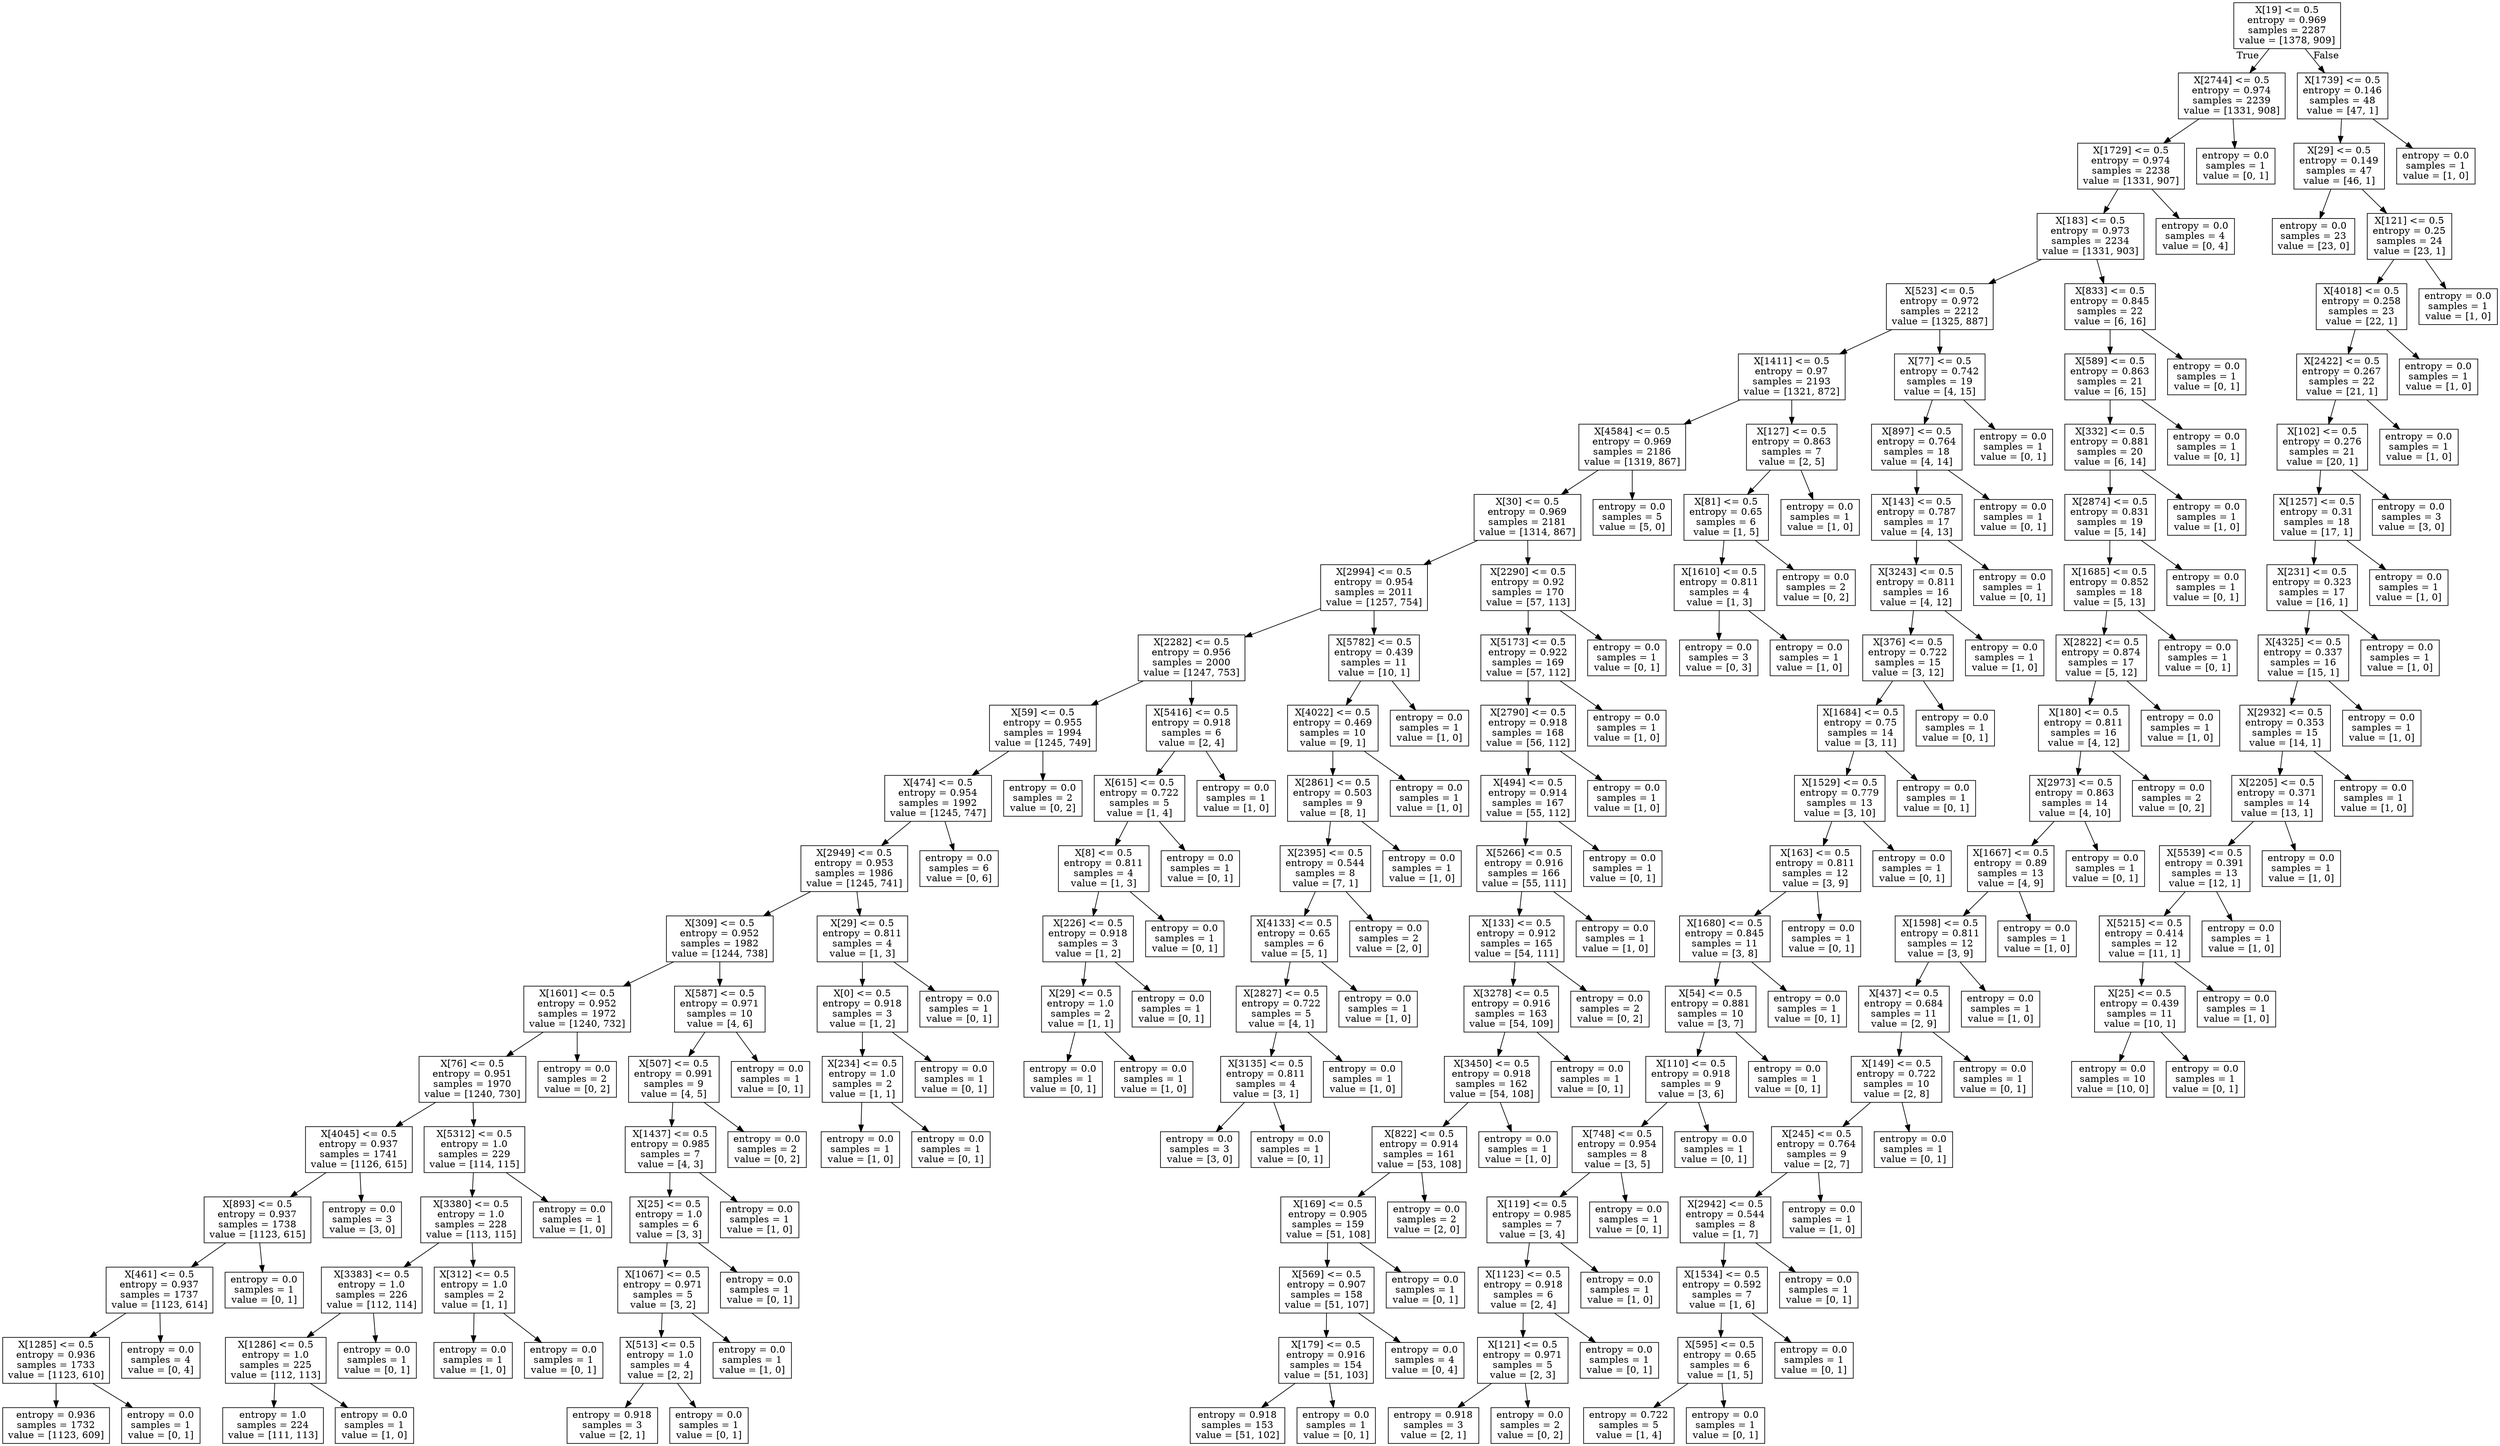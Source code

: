 digraph Tree {
node [shape=box] ;
0 [label="X[19] <= 0.5\nentropy = 0.969\nsamples = 2287\nvalue = [1378, 909]"] ;
1 [label="X[2744] <= 0.5\nentropy = 0.974\nsamples = 2239\nvalue = [1331, 908]"] ;
0 -> 1 [labeldistance=2.5, labelangle=45, headlabel="True"] ;
2 [label="X[1729] <= 0.5\nentropy = 0.974\nsamples = 2238\nvalue = [1331, 907]"] ;
1 -> 2 ;
3 [label="X[183] <= 0.5\nentropy = 0.973\nsamples = 2234\nvalue = [1331, 903]"] ;
2 -> 3 ;
4 [label="X[523] <= 0.5\nentropy = 0.972\nsamples = 2212\nvalue = [1325, 887]"] ;
3 -> 4 ;
5 [label="X[1411] <= 0.5\nentropy = 0.97\nsamples = 2193\nvalue = [1321, 872]"] ;
4 -> 5 ;
6 [label="X[4584] <= 0.5\nentropy = 0.969\nsamples = 2186\nvalue = [1319, 867]"] ;
5 -> 6 ;
7 [label="X[30] <= 0.5\nentropy = 0.969\nsamples = 2181\nvalue = [1314, 867]"] ;
6 -> 7 ;
8 [label="X[2994] <= 0.5\nentropy = 0.954\nsamples = 2011\nvalue = [1257, 754]"] ;
7 -> 8 ;
9 [label="X[2282] <= 0.5\nentropy = 0.956\nsamples = 2000\nvalue = [1247, 753]"] ;
8 -> 9 ;
10 [label="X[59] <= 0.5\nentropy = 0.955\nsamples = 1994\nvalue = [1245, 749]"] ;
9 -> 10 ;
11 [label="X[474] <= 0.5\nentropy = 0.954\nsamples = 1992\nvalue = [1245, 747]"] ;
10 -> 11 ;
12 [label="X[2949] <= 0.5\nentropy = 0.953\nsamples = 1986\nvalue = [1245, 741]"] ;
11 -> 12 ;
13 [label="X[309] <= 0.5\nentropy = 0.952\nsamples = 1982\nvalue = [1244, 738]"] ;
12 -> 13 ;
14 [label="X[1601] <= 0.5\nentropy = 0.952\nsamples = 1972\nvalue = [1240, 732]"] ;
13 -> 14 ;
15 [label="X[76] <= 0.5\nentropy = 0.951\nsamples = 1970\nvalue = [1240, 730]"] ;
14 -> 15 ;
16 [label="X[4045] <= 0.5\nentropy = 0.937\nsamples = 1741\nvalue = [1126, 615]"] ;
15 -> 16 ;
17 [label="X[893] <= 0.5\nentropy = 0.937\nsamples = 1738\nvalue = [1123, 615]"] ;
16 -> 17 ;
18 [label="X[461] <= 0.5\nentropy = 0.937\nsamples = 1737\nvalue = [1123, 614]"] ;
17 -> 18 ;
19 [label="X[1285] <= 0.5\nentropy = 0.936\nsamples = 1733\nvalue = [1123, 610]"] ;
18 -> 19 ;
20 [label="entropy = 0.936\nsamples = 1732\nvalue = [1123, 609]"] ;
19 -> 20 ;
21 [label="entropy = 0.0\nsamples = 1\nvalue = [0, 1]"] ;
19 -> 21 ;
22 [label="entropy = 0.0\nsamples = 4\nvalue = [0, 4]"] ;
18 -> 22 ;
23 [label="entropy = 0.0\nsamples = 1\nvalue = [0, 1]"] ;
17 -> 23 ;
24 [label="entropy = 0.0\nsamples = 3\nvalue = [3, 0]"] ;
16 -> 24 ;
25 [label="X[5312] <= 0.5\nentropy = 1.0\nsamples = 229\nvalue = [114, 115]"] ;
15 -> 25 ;
26 [label="X[3380] <= 0.5\nentropy = 1.0\nsamples = 228\nvalue = [113, 115]"] ;
25 -> 26 ;
27 [label="X[3383] <= 0.5\nentropy = 1.0\nsamples = 226\nvalue = [112, 114]"] ;
26 -> 27 ;
28 [label="X[1286] <= 0.5\nentropy = 1.0\nsamples = 225\nvalue = [112, 113]"] ;
27 -> 28 ;
29 [label="entropy = 1.0\nsamples = 224\nvalue = [111, 113]"] ;
28 -> 29 ;
30 [label="entropy = 0.0\nsamples = 1\nvalue = [1, 0]"] ;
28 -> 30 ;
31 [label="entropy = 0.0\nsamples = 1\nvalue = [0, 1]"] ;
27 -> 31 ;
32 [label="X[312] <= 0.5\nentropy = 1.0\nsamples = 2\nvalue = [1, 1]"] ;
26 -> 32 ;
33 [label="entropy = 0.0\nsamples = 1\nvalue = [1, 0]"] ;
32 -> 33 ;
34 [label="entropy = 0.0\nsamples = 1\nvalue = [0, 1]"] ;
32 -> 34 ;
35 [label="entropy = 0.0\nsamples = 1\nvalue = [1, 0]"] ;
25 -> 35 ;
36 [label="entropy = 0.0\nsamples = 2\nvalue = [0, 2]"] ;
14 -> 36 ;
37 [label="X[587] <= 0.5\nentropy = 0.971\nsamples = 10\nvalue = [4, 6]"] ;
13 -> 37 ;
38 [label="X[507] <= 0.5\nentropy = 0.991\nsamples = 9\nvalue = [4, 5]"] ;
37 -> 38 ;
39 [label="X[1437] <= 0.5\nentropy = 0.985\nsamples = 7\nvalue = [4, 3]"] ;
38 -> 39 ;
40 [label="X[25] <= 0.5\nentropy = 1.0\nsamples = 6\nvalue = [3, 3]"] ;
39 -> 40 ;
41 [label="X[1067] <= 0.5\nentropy = 0.971\nsamples = 5\nvalue = [3, 2]"] ;
40 -> 41 ;
42 [label="X[513] <= 0.5\nentropy = 1.0\nsamples = 4\nvalue = [2, 2]"] ;
41 -> 42 ;
43 [label="entropy = 0.918\nsamples = 3\nvalue = [2, 1]"] ;
42 -> 43 ;
44 [label="entropy = 0.0\nsamples = 1\nvalue = [0, 1]"] ;
42 -> 44 ;
45 [label="entropy = 0.0\nsamples = 1\nvalue = [1, 0]"] ;
41 -> 45 ;
46 [label="entropy = 0.0\nsamples = 1\nvalue = [0, 1]"] ;
40 -> 46 ;
47 [label="entropy = 0.0\nsamples = 1\nvalue = [1, 0]"] ;
39 -> 47 ;
48 [label="entropy = 0.0\nsamples = 2\nvalue = [0, 2]"] ;
38 -> 48 ;
49 [label="entropy = 0.0\nsamples = 1\nvalue = [0, 1]"] ;
37 -> 49 ;
50 [label="X[29] <= 0.5\nentropy = 0.811\nsamples = 4\nvalue = [1, 3]"] ;
12 -> 50 ;
51 [label="X[0] <= 0.5\nentropy = 0.918\nsamples = 3\nvalue = [1, 2]"] ;
50 -> 51 ;
52 [label="X[234] <= 0.5\nentropy = 1.0\nsamples = 2\nvalue = [1, 1]"] ;
51 -> 52 ;
53 [label="entropy = 0.0\nsamples = 1\nvalue = [1, 0]"] ;
52 -> 53 ;
54 [label="entropy = 0.0\nsamples = 1\nvalue = [0, 1]"] ;
52 -> 54 ;
55 [label="entropy = 0.0\nsamples = 1\nvalue = [0, 1]"] ;
51 -> 55 ;
56 [label="entropy = 0.0\nsamples = 1\nvalue = [0, 1]"] ;
50 -> 56 ;
57 [label="entropy = 0.0\nsamples = 6\nvalue = [0, 6]"] ;
11 -> 57 ;
58 [label="entropy = 0.0\nsamples = 2\nvalue = [0, 2]"] ;
10 -> 58 ;
59 [label="X[5416] <= 0.5\nentropy = 0.918\nsamples = 6\nvalue = [2, 4]"] ;
9 -> 59 ;
60 [label="X[615] <= 0.5\nentropy = 0.722\nsamples = 5\nvalue = [1, 4]"] ;
59 -> 60 ;
61 [label="X[8] <= 0.5\nentropy = 0.811\nsamples = 4\nvalue = [1, 3]"] ;
60 -> 61 ;
62 [label="X[226] <= 0.5\nentropy = 0.918\nsamples = 3\nvalue = [1, 2]"] ;
61 -> 62 ;
63 [label="X[29] <= 0.5\nentropy = 1.0\nsamples = 2\nvalue = [1, 1]"] ;
62 -> 63 ;
64 [label="entropy = 0.0\nsamples = 1\nvalue = [0, 1]"] ;
63 -> 64 ;
65 [label="entropy = 0.0\nsamples = 1\nvalue = [1, 0]"] ;
63 -> 65 ;
66 [label="entropy = 0.0\nsamples = 1\nvalue = [0, 1]"] ;
62 -> 66 ;
67 [label="entropy = 0.0\nsamples = 1\nvalue = [0, 1]"] ;
61 -> 67 ;
68 [label="entropy = 0.0\nsamples = 1\nvalue = [0, 1]"] ;
60 -> 68 ;
69 [label="entropy = 0.0\nsamples = 1\nvalue = [1, 0]"] ;
59 -> 69 ;
70 [label="X[5782] <= 0.5\nentropy = 0.439\nsamples = 11\nvalue = [10, 1]"] ;
8 -> 70 ;
71 [label="X[4022] <= 0.5\nentropy = 0.469\nsamples = 10\nvalue = [9, 1]"] ;
70 -> 71 ;
72 [label="X[2861] <= 0.5\nentropy = 0.503\nsamples = 9\nvalue = [8, 1]"] ;
71 -> 72 ;
73 [label="X[2395] <= 0.5\nentropy = 0.544\nsamples = 8\nvalue = [7, 1]"] ;
72 -> 73 ;
74 [label="X[4133] <= 0.5\nentropy = 0.65\nsamples = 6\nvalue = [5, 1]"] ;
73 -> 74 ;
75 [label="X[2827] <= 0.5\nentropy = 0.722\nsamples = 5\nvalue = [4, 1]"] ;
74 -> 75 ;
76 [label="X[3135] <= 0.5\nentropy = 0.811\nsamples = 4\nvalue = [3, 1]"] ;
75 -> 76 ;
77 [label="entropy = 0.0\nsamples = 3\nvalue = [3, 0]"] ;
76 -> 77 ;
78 [label="entropy = 0.0\nsamples = 1\nvalue = [0, 1]"] ;
76 -> 78 ;
79 [label="entropy = 0.0\nsamples = 1\nvalue = [1, 0]"] ;
75 -> 79 ;
80 [label="entropy = 0.0\nsamples = 1\nvalue = [1, 0]"] ;
74 -> 80 ;
81 [label="entropy = 0.0\nsamples = 2\nvalue = [2, 0]"] ;
73 -> 81 ;
82 [label="entropy = 0.0\nsamples = 1\nvalue = [1, 0]"] ;
72 -> 82 ;
83 [label="entropy = 0.0\nsamples = 1\nvalue = [1, 0]"] ;
71 -> 83 ;
84 [label="entropy = 0.0\nsamples = 1\nvalue = [1, 0]"] ;
70 -> 84 ;
85 [label="X[2290] <= 0.5\nentropy = 0.92\nsamples = 170\nvalue = [57, 113]"] ;
7 -> 85 ;
86 [label="X[5173] <= 0.5\nentropy = 0.922\nsamples = 169\nvalue = [57, 112]"] ;
85 -> 86 ;
87 [label="X[2790] <= 0.5\nentropy = 0.918\nsamples = 168\nvalue = [56, 112]"] ;
86 -> 87 ;
88 [label="X[494] <= 0.5\nentropy = 0.914\nsamples = 167\nvalue = [55, 112]"] ;
87 -> 88 ;
89 [label="X[5266] <= 0.5\nentropy = 0.916\nsamples = 166\nvalue = [55, 111]"] ;
88 -> 89 ;
90 [label="X[133] <= 0.5\nentropy = 0.912\nsamples = 165\nvalue = [54, 111]"] ;
89 -> 90 ;
91 [label="X[3278] <= 0.5\nentropy = 0.916\nsamples = 163\nvalue = [54, 109]"] ;
90 -> 91 ;
92 [label="X[3450] <= 0.5\nentropy = 0.918\nsamples = 162\nvalue = [54, 108]"] ;
91 -> 92 ;
93 [label="X[822] <= 0.5\nentropy = 0.914\nsamples = 161\nvalue = [53, 108]"] ;
92 -> 93 ;
94 [label="X[169] <= 0.5\nentropy = 0.905\nsamples = 159\nvalue = [51, 108]"] ;
93 -> 94 ;
95 [label="X[569] <= 0.5\nentropy = 0.907\nsamples = 158\nvalue = [51, 107]"] ;
94 -> 95 ;
96 [label="X[179] <= 0.5\nentropy = 0.916\nsamples = 154\nvalue = [51, 103]"] ;
95 -> 96 ;
97 [label="entropy = 0.918\nsamples = 153\nvalue = [51, 102]"] ;
96 -> 97 ;
98 [label="entropy = 0.0\nsamples = 1\nvalue = [0, 1]"] ;
96 -> 98 ;
99 [label="entropy = 0.0\nsamples = 4\nvalue = [0, 4]"] ;
95 -> 99 ;
100 [label="entropy = 0.0\nsamples = 1\nvalue = [0, 1]"] ;
94 -> 100 ;
101 [label="entropy = 0.0\nsamples = 2\nvalue = [2, 0]"] ;
93 -> 101 ;
102 [label="entropy = 0.0\nsamples = 1\nvalue = [1, 0]"] ;
92 -> 102 ;
103 [label="entropy = 0.0\nsamples = 1\nvalue = [0, 1]"] ;
91 -> 103 ;
104 [label="entropy = 0.0\nsamples = 2\nvalue = [0, 2]"] ;
90 -> 104 ;
105 [label="entropy = 0.0\nsamples = 1\nvalue = [1, 0]"] ;
89 -> 105 ;
106 [label="entropy = 0.0\nsamples = 1\nvalue = [0, 1]"] ;
88 -> 106 ;
107 [label="entropy = 0.0\nsamples = 1\nvalue = [1, 0]"] ;
87 -> 107 ;
108 [label="entropy = 0.0\nsamples = 1\nvalue = [1, 0]"] ;
86 -> 108 ;
109 [label="entropy = 0.0\nsamples = 1\nvalue = [0, 1]"] ;
85 -> 109 ;
110 [label="entropy = 0.0\nsamples = 5\nvalue = [5, 0]"] ;
6 -> 110 ;
111 [label="X[127] <= 0.5\nentropy = 0.863\nsamples = 7\nvalue = [2, 5]"] ;
5 -> 111 ;
112 [label="X[81] <= 0.5\nentropy = 0.65\nsamples = 6\nvalue = [1, 5]"] ;
111 -> 112 ;
113 [label="X[1610] <= 0.5\nentropy = 0.811\nsamples = 4\nvalue = [1, 3]"] ;
112 -> 113 ;
114 [label="entropy = 0.0\nsamples = 3\nvalue = [0, 3]"] ;
113 -> 114 ;
115 [label="entropy = 0.0\nsamples = 1\nvalue = [1, 0]"] ;
113 -> 115 ;
116 [label="entropy = 0.0\nsamples = 2\nvalue = [0, 2]"] ;
112 -> 116 ;
117 [label="entropy = 0.0\nsamples = 1\nvalue = [1, 0]"] ;
111 -> 117 ;
118 [label="X[77] <= 0.5\nentropy = 0.742\nsamples = 19\nvalue = [4, 15]"] ;
4 -> 118 ;
119 [label="X[897] <= 0.5\nentropy = 0.764\nsamples = 18\nvalue = [4, 14]"] ;
118 -> 119 ;
120 [label="X[143] <= 0.5\nentropy = 0.787\nsamples = 17\nvalue = [4, 13]"] ;
119 -> 120 ;
121 [label="X[3243] <= 0.5\nentropy = 0.811\nsamples = 16\nvalue = [4, 12]"] ;
120 -> 121 ;
122 [label="X[376] <= 0.5\nentropy = 0.722\nsamples = 15\nvalue = [3, 12]"] ;
121 -> 122 ;
123 [label="X[1684] <= 0.5\nentropy = 0.75\nsamples = 14\nvalue = [3, 11]"] ;
122 -> 123 ;
124 [label="X[1529] <= 0.5\nentropy = 0.779\nsamples = 13\nvalue = [3, 10]"] ;
123 -> 124 ;
125 [label="X[163] <= 0.5\nentropy = 0.811\nsamples = 12\nvalue = [3, 9]"] ;
124 -> 125 ;
126 [label="X[1680] <= 0.5\nentropy = 0.845\nsamples = 11\nvalue = [3, 8]"] ;
125 -> 126 ;
127 [label="X[54] <= 0.5\nentropy = 0.881\nsamples = 10\nvalue = [3, 7]"] ;
126 -> 127 ;
128 [label="X[110] <= 0.5\nentropy = 0.918\nsamples = 9\nvalue = [3, 6]"] ;
127 -> 128 ;
129 [label="X[748] <= 0.5\nentropy = 0.954\nsamples = 8\nvalue = [3, 5]"] ;
128 -> 129 ;
130 [label="X[119] <= 0.5\nentropy = 0.985\nsamples = 7\nvalue = [3, 4]"] ;
129 -> 130 ;
131 [label="X[1123] <= 0.5\nentropy = 0.918\nsamples = 6\nvalue = [2, 4]"] ;
130 -> 131 ;
132 [label="X[121] <= 0.5\nentropy = 0.971\nsamples = 5\nvalue = [2, 3]"] ;
131 -> 132 ;
133 [label="entropy = 0.918\nsamples = 3\nvalue = [2, 1]"] ;
132 -> 133 ;
134 [label="entropy = 0.0\nsamples = 2\nvalue = [0, 2]"] ;
132 -> 134 ;
135 [label="entropy = 0.0\nsamples = 1\nvalue = [0, 1]"] ;
131 -> 135 ;
136 [label="entropy = 0.0\nsamples = 1\nvalue = [1, 0]"] ;
130 -> 136 ;
137 [label="entropy = 0.0\nsamples = 1\nvalue = [0, 1]"] ;
129 -> 137 ;
138 [label="entropy = 0.0\nsamples = 1\nvalue = [0, 1]"] ;
128 -> 138 ;
139 [label="entropy = 0.0\nsamples = 1\nvalue = [0, 1]"] ;
127 -> 139 ;
140 [label="entropy = 0.0\nsamples = 1\nvalue = [0, 1]"] ;
126 -> 140 ;
141 [label="entropy = 0.0\nsamples = 1\nvalue = [0, 1]"] ;
125 -> 141 ;
142 [label="entropy = 0.0\nsamples = 1\nvalue = [0, 1]"] ;
124 -> 142 ;
143 [label="entropy = 0.0\nsamples = 1\nvalue = [0, 1]"] ;
123 -> 143 ;
144 [label="entropy = 0.0\nsamples = 1\nvalue = [0, 1]"] ;
122 -> 144 ;
145 [label="entropy = 0.0\nsamples = 1\nvalue = [1, 0]"] ;
121 -> 145 ;
146 [label="entropy = 0.0\nsamples = 1\nvalue = [0, 1]"] ;
120 -> 146 ;
147 [label="entropy = 0.0\nsamples = 1\nvalue = [0, 1]"] ;
119 -> 147 ;
148 [label="entropy = 0.0\nsamples = 1\nvalue = [0, 1]"] ;
118 -> 148 ;
149 [label="X[833] <= 0.5\nentropy = 0.845\nsamples = 22\nvalue = [6, 16]"] ;
3 -> 149 ;
150 [label="X[589] <= 0.5\nentropy = 0.863\nsamples = 21\nvalue = [6, 15]"] ;
149 -> 150 ;
151 [label="X[332] <= 0.5\nentropy = 0.881\nsamples = 20\nvalue = [6, 14]"] ;
150 -> 151 ;
152 [label="X[2874] <= 0.5\nentropy = 0.831\nsamples = 19\nvalue = [5, 14]"] ;
151 -> 152 ;
153 [label="X[1685] <= 0.5\nentropy = 0.852\nsamples = 18\nvalue = [5, 13]"] ;
152 -> 153 ;
154 [label="X[2822] <= 0.5\nentropy = 0.874\nsamples = 17\nvalue = [5, 12]"] ;
153 -> 154 ;
155 [label="X[180] <= 0.5\nentropy = 0.811\nsamples = 16\nvalue = [4, 12]"] ;
154 -> 155 ;
156 [label="X[2973] <= 0.5\nentropy = 0.863\nsamples = 14\nvalue = [4, 10]"] ;
155 -> 156 ;
157 [label="X[1667] <= 0.5\nentropy = 0.89\nsamples = 13\nvalue = [4, 9]"] ;
156 -> 157 ;
158 [label="X[1598] <= 0.5\nentropy = 0.811\nsamples = 12\nvalue = [3, 9]"] ;
157 -> 158 ;
159 [label="X[437] <= 0.5\nentropy = 0.684\nsamples = 11\nvalue = [2, 9]"] ;
158 -> 159 ;
160 [label="X[149] <= 0.5\nentropy = 0.722\nsamples = 10\nvalue = [2, 8]"] ;
159 -> 160 ;
161 [label="X[245] <= 0.5\nentropy = 0.764\nsamples = 9\nvalue = [2, 7]"] ;
160 -> 161 ;
162 [label="X[2942] <= 0.5\nentropy = 0.544\nsamples = 8\nvalue = [1, 7]"] ;
161 -> 162 ;
163 [label="X[1534] <= 0.5\nentropy = 0.592\nsamples = 7\nvalue = [1, 6]"] ;
162 -> 163 ;
164 [label="X[595] <= 0.5\nentropy = 0.65\nsamples = 6\nvalue = [1, 5]"] ;
163 -> 164 ;
165 [label="entropy = 0.722\nsamples = 5\nvalue = [1, 4]"] ;
164 -> 165 ;
166 [label="entropy = 0.0\nsamples = 1\nvalue = [0, 1]"] ;
164 -> 166 ;
167 [label="entropy = 0.0\nsamples = 1\nvalue = [0, 1]"] ;
163 -> 167 ;
168 [label="entropy = 0.0\nsamples = 1\nvalue = [0, 1]"] ;
162 -> 168 ;
169 [label="entropy = 0.0\nsamples = 1\nvalue = [1, 0]"] ;
161 -> 169 ;
170 [label="entropy = 0.0\nsamples = 1\nvalue = [0, 1]"] ;
160 -> 170 ;
171 [label="entropy = 0.0\nsamples = 1\nvalue = [0, 1]"] ;
159 -> 171 ;
172 [label="entropy = 0.0\nsamples = 1\nvalue = [1, 0]"] ;
158 -> 172 ;
173 [label="entropy = 0.0\nsamples = 1\nvalue = [1, 0]"] ;
157 -> 173 ;
174 [label="entropy = 0.0\nsamples = 1\nvalue = [0, 1]"] ;
156 -> 174 ;
175 [label="entropy = 0.0\nsamples = 2\nvalue = [0, 2]"] ;
155 -> 175 ;
176 [label="entropy = 0.0\nsamples = 1\nvalue = [1, 0]"] ;
154 -> 176 ;
177 [label="entropy = 0.0\nsamples = 1\nvalue = [0, 1]"] ;
153 -> 177 ;
178 [label="entropy = 0.0\nsamples = 1\nvalue = [0, 1]"] ;
152 -> 178 ;
179 [label="entropy = 0.0\nsamples = 1\nvalue = [1, 0]"] ;
151 -> 179 ;
180 [label="entropy = 0.0\nsamples = 1\nvalue = [0, 1]"] ;
150 -> 180 ;
181 [label="entropy = 0.0\nsamples = 1\nvalue = [0, 1]"] ;
149 -> 181 ;
182 [label="entropy = 0.0\nsamples = 4\nvalue = [0, 4]"] ;
2 -> 182 ;
183 [label="entropy = 0.0\nsamples = 1\nvalue = [0, 1]"] ;
1 -> 183 ;
184 [label="X[1739] <= 0.5\nentropy = 0.146\nsamples = 48\nvalue = [47, 1]"] ;
0 -> 184 [labeldistance=2.5, labelangle=-45, headlabel="False"] ;
185 [label="X[29] <= 0.5\nentropy = 0.149\nsamples = 47\nvalue = [46, 1]"] ;
184 -> 185 ;
186 [label="entropy = 0.0\nsamples = 23\nvalue = [23, 0]"] ;
185 -> 186 ;
187 [label="X[121] <= 0.5\nentropy = 0.25\nsamples = 24\nvalue = [23, 1]"] ;
185 -> 187 ;
188 [label="X[4018] <= 0.5\nentropy = 0.258\nsamples = 23\nvalue = [22, 1]"] ;
187 -> 188 ;
189 [label="X[2422] <= 0.5\nentropy = 0.267\nsamples = 22\nvalue = [21, 1]"] ;
188 -> 189 ;
190 [label="X[102] <= 0.5\nentropy = 0.276\nsamples = 21\nvalue = [20, 1]"] ;
189 -> 190 ;
191 [label="X[1257] <= 0.5\nentropy = 0.31\nsamples = 18\nvalue = [17, 1]"] ;
190 -> 191 ;
192 [label="X[231] <= 0.5\nentropy = 0.323\nsamples = 17\nvalue = [16, 1]"] ;
191 -> 192 ;
193 [label="X[4325] <= 0.5\nentropy = 0.337\nsamples = 16\nvalue = [15, 1]"] ;
192 -> 193 ;
194 [label="X[2932] <= 0.5\nentropy = 0.353\nsamples = 15\nvalue = [14, 1]"] ;
193 -> 194 ;
195 [label="X[2205] <= 0.5\nentropy = 0.371\nsamples = 14\nvalue = [13, 1]"] ;
194 -> 195 ;
196 [label="X[5539] <= 0.5\nentropy = 0.391\nsamples = 13\nvalue = [12, 1]"] ;
195 -> 196 ;
197 [label="X[5215] <= 0.5\nentropy = 0.414\nsamples = 12\nvalue = [11, 1]"] ;
196 -> 197 ;
198 [label="X[25] <= 0.5\nentropy = 0.439\nsamples = 11\nvalue = [10, 1]"] ;
197 -> 198 ;
199 [label="entropy = 0.0\nsamples = 10\nvalue = [10, 0]"] ;
198 -> 199 ;
200 [label="entropy = 0.0\nsamples = 1\nvalue = [0, 1]"] ;
198 -> 200 ;
201 [label="entropy = 0.0\nsamples = 1\nvalue = [1, 0]"] ;
197 -> 201 ;
202 [label="entropy = 0.0\nsamples = 1\nvalue = [1, 0]"] ;
196 -> 202 ;
203 [label="entropy = 0.0\nsamples = 1\nvalue = [1, 0]"] ;
195 -> 203 ;
204 [label="entropy = 0.0\nsamples = 1\nvalue = [1, 0]"] ;
194 -> 204 ;
205 [label="entropy = 0.0\nsamples = 1\nvalue = [1, 0]"] ;
193 -> 205 ;
206 [label="entropy = 0.0\nsamples = 1\nvalue = [1, 0]"] ;
192 -> 206 ;
207 [label="entropy = 0.0\nsamples = 1\nvalue = [1, 0]"] ;
191 -> 207 ;
208 [label="entropy = 0.0\nsamples = 3\nvalue = [3, 0]"] ;
190 -> 208 ;
209 [label="entropy = 0.0\nsamples = 1\nvalue = [1, 0]"] ;
189 -> 209 ;
210 [label="entropy = 0.0\nsamples = 1\nvalue = [1, 0]"] ;
188 -> 210 ;
211 [label="entropy = 0.0\nsamples = 1\nvalue = [1, 0]"] ;
187 -> 211 ;
212 [label="entropy = 0.0\nsamples = 1\nvalue = [1, 0]"] ;
184 -> 212 ;
}